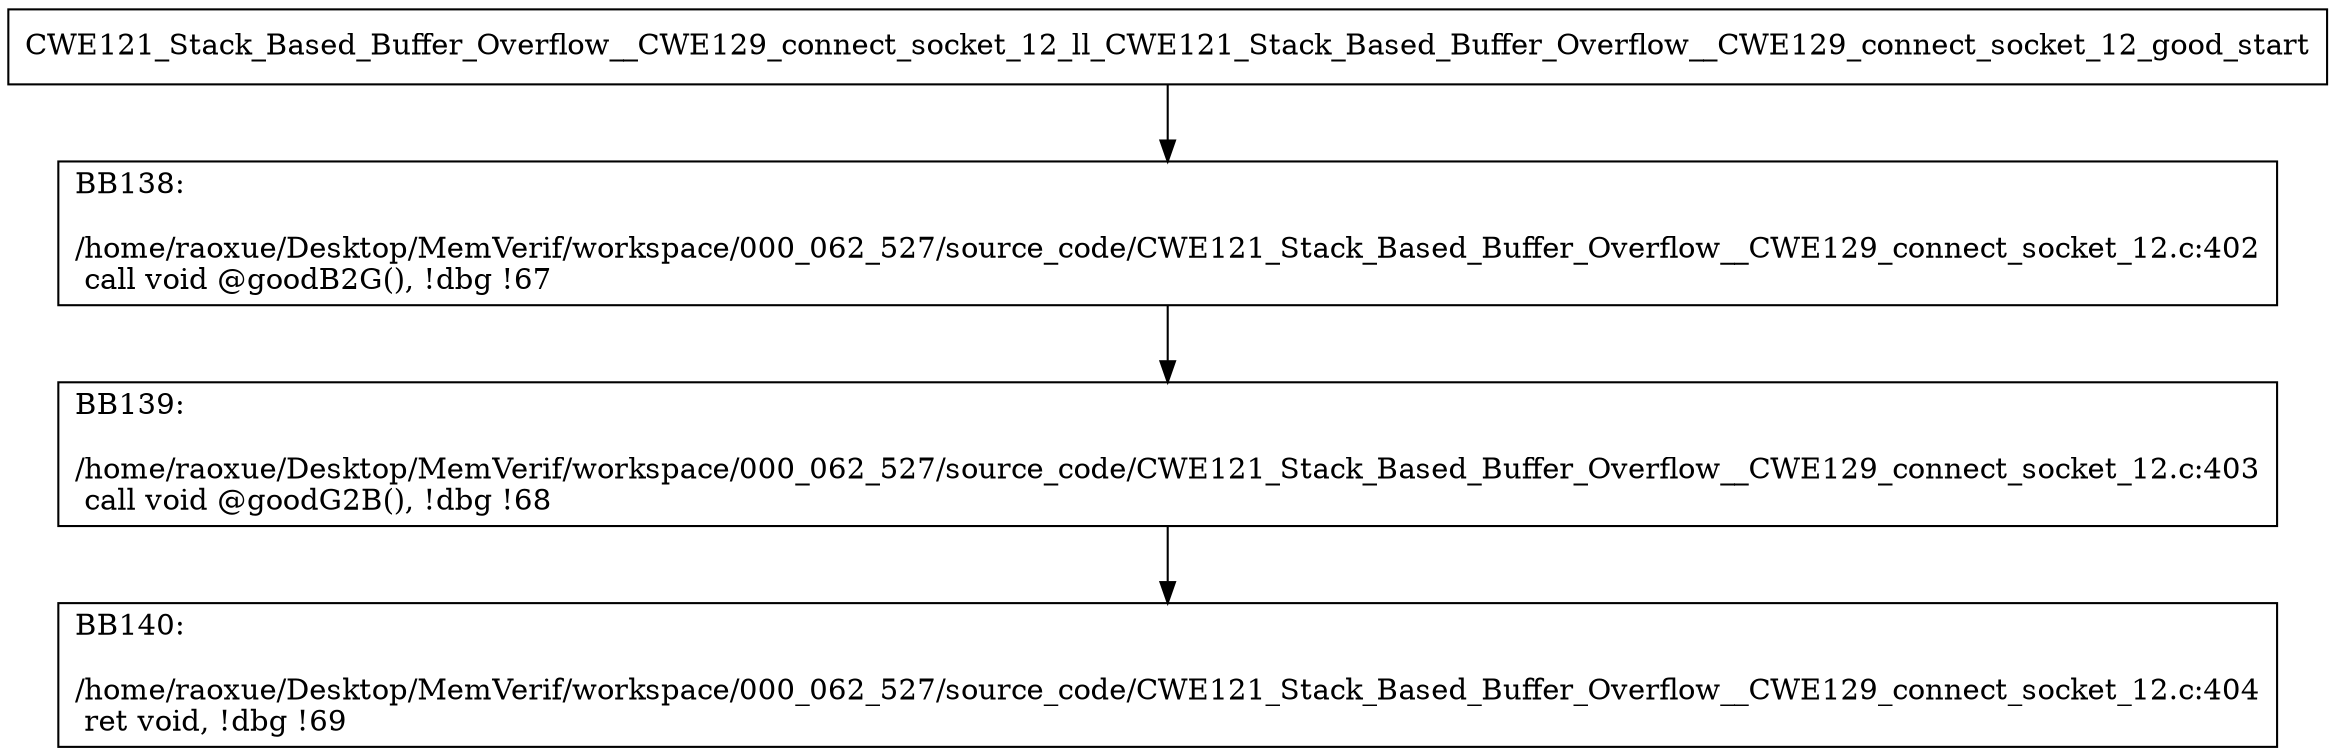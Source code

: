 digraph "CFG for'CWE121_Stack_Based_Buffer_Overflow__CWE129_connect_socket_12_ll_CWE121_Stack_Based_Buffer_Overflow__CWE129_connect_socket_12_good' function" {
	BBCWE121_Stack_Based_Buffer_Overflow__CWE129_connect_socket_12_ll_CWE121_Stack_Based_Buffer_Overflow__CWE129_connect_socket_12_good_start[shape=record,label="{CWE121_Stack_Based_Buffer_Overflow__CWE129_connect_socket_12_ll_CWE121_Stack_Based_Buffer_Overflow__CWE129_connect_socket_12_good_start}"];
	BBCWE121_Stack_Based_Buffer_Overflow__CWE129_connect_socket_12_ll_CWE121_Stack_Based_Buffer_Overflow__CWE129_connect_socket_12_good_start-> CWE121_Stack_Based_Buffer_Overflow__CWE129_connect_socket_12_ll_CWE121_Stack_Based_Buffer_Overflow__CWE129_connect_socket_12_goodBB138;
	CWE121_Stack_Based_Buffer_Overflow__CWE129_connect_socket_12_ll_CWE121_Stack_Based_Buffer_Overflow__CWE129_connect_socket_12_goodBB138 [shape=record, label="{BB138:\l\l/home/raoxue/Desktop/MemVerif/workspace/000_062_527/source_code/CWE121_Stack_Based_Buffer_Overflow__CWE129_connect_socket_12.c:402\l
  call void @goodB2G(), !dbg !67\l
}"];
	CWE121_Stack_Based_Buffer_Overflow__CWE129_connect_socket_12_ll_CWE121_Stack_Based_Buffer_Overflow__CWE129_connect_socket_12_goodBB138-> CWE121_Stack_Based_Buffer_Overflow__CWE129_connect_socket_12_ll_CWE121_Stack_Based_Buffer_Overflow__CWE129_connect_socket_12_goodBB139;
	CWE121_Stack_Based_Buffer_Overflow__CWE129_connect_socket_12_ll_CWE121_Stack_Based_Buffer_Overflow__CWE129_connect_socket_12_goodBB139 [shape=record, label="{BB139:\l\l/home/raoxue/Desktop/MemVerif/workspace/000_062_527/source_code/CWE121_Stack_Based_Buffer_Overflow__CWE129_connect_socket_12.c:403\l
  call void @goodG2B(), !dbg !68\l
}"];
	CWE121_Stack_Based_Buffer_Overflow__CWE129_connect_socket_12_ll_CWE121_Stack_Based_Buffer_Overflow__CWE129_connect_socket_12_goodBB139-> CWE121_Stack_Based_Buffer_Overflow__CWE129_connect_socket_12_ll_CWE121_Stack_Based_Buffer_Overflow__CWE129_connect_socket_12_goodBB140;
	CWE121_Stack_Based_Buffer_Overflow__CWE129_connect_socket_12_ll_CWE121_Stack_Based_Buffer_Overflow__CWE129_connect_socket_12_goodBB140 [shape=record, label="{BB140:\l\l/home/raoxue/Desktop/MemVerif/workspace/000_062_527/source_code/CWE121_Stack_Based_Buffer_Overflow__CWE129_connect_socket_12.c:404\l
  ret void, !dbg !69\l
}"];
}
